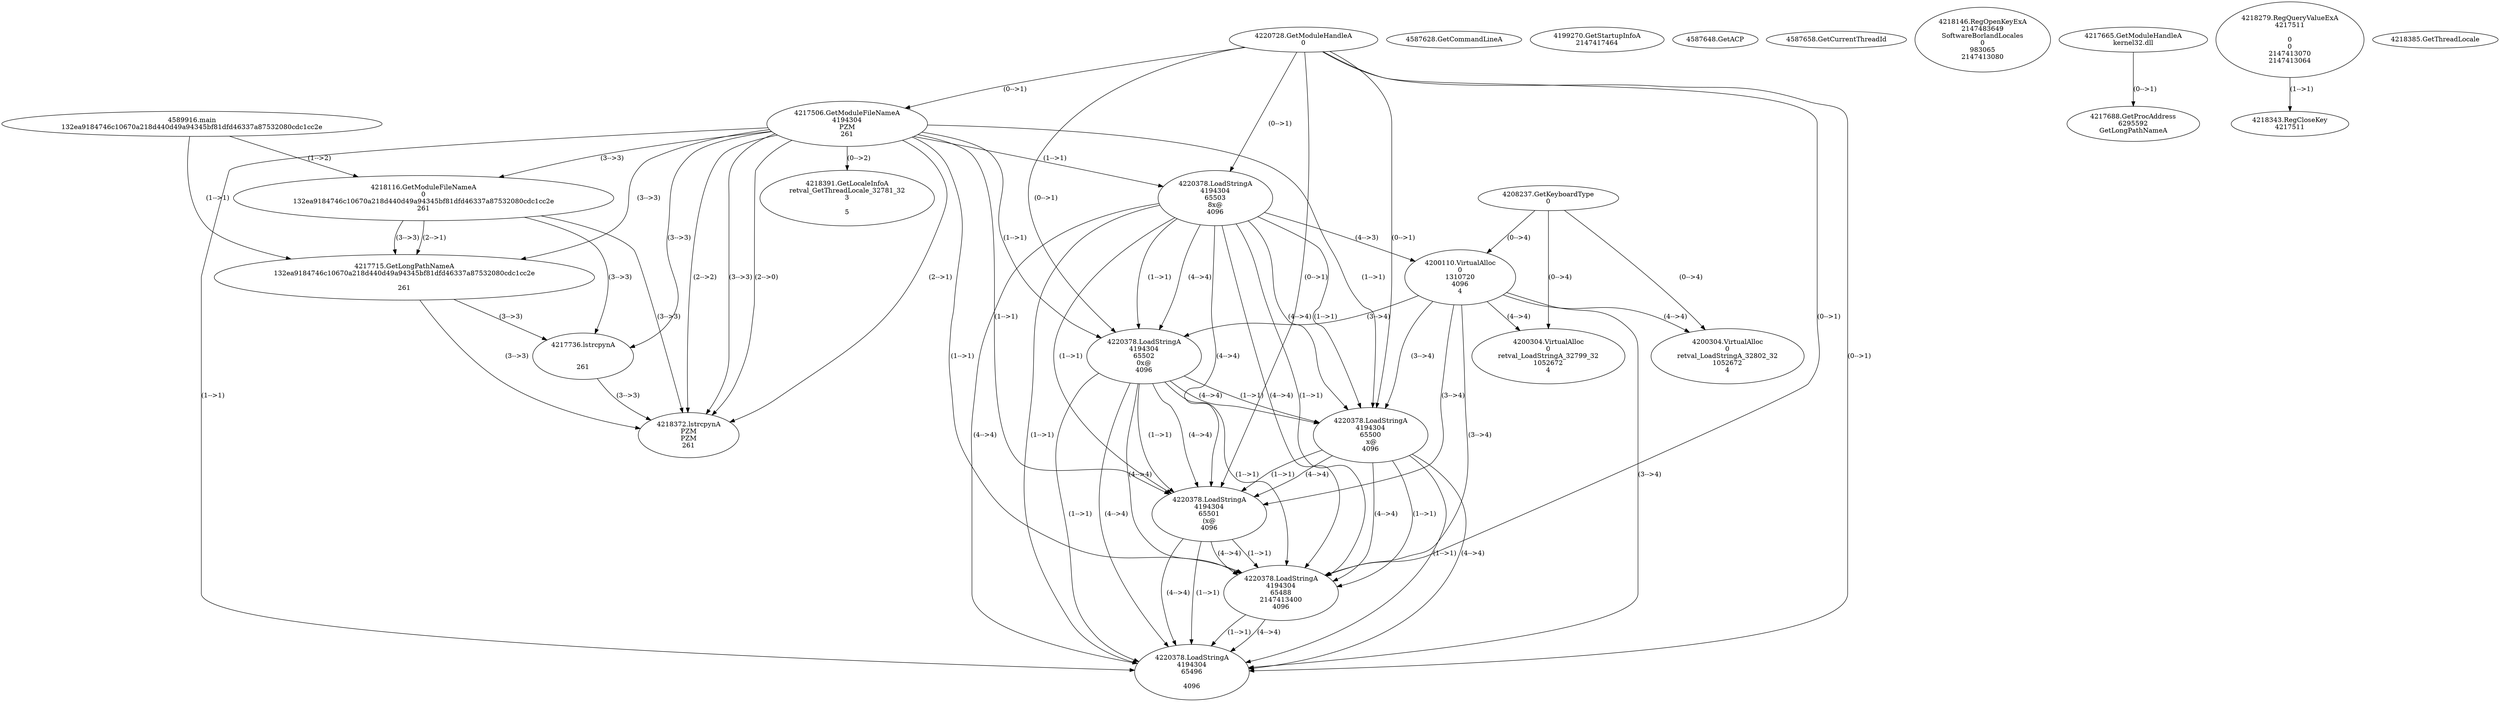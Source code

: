 // Global SCDG with merge call
digraph {
	0 [label="4589916.main
132ea9184746c10670a218d440d49a94345bf81dfd46337a87532080cdc1cc2e"]
	1 [label="4220728.GetModuleHandleA
0"]
	2 [label="4208237.GetKeyboardType
0"]
	3 [label="4587628.GetCommandLineA
"]
	4 [label="4199270.GetStartupInfoA
2147417464"]
	5 [label="4587648.GetACP
"]
	6 [label="4587658.GetCurrentThreadId
"]
	7 [label="4217506.GetModuleFileNameA
4194304
PZM
261"]
	1 -> 7 [label="(0-->1)"]
	8 [label="4218116.GetModuleFileNameA
0
132ea9184746c10670a218d440d49a94345bf81dfd46337a87532080cdc1cc2e
261"]
	0 -> 8 [label="(1-->2)"]
	7 -> 8 [label="(3-->3)"]
	9 [label="4218146.RegOpenKeyExA
2147483649
Software\Borland\Locales
0
983065
2147413080"]
	10 [label="4217665.GetModuleHandleA
kernel32.dll"]
	11 [label="4217688.GetProcAddress
6295592
GetLongPathNameA"]
	10 -> 11 [label="(0-->1)"]
	12 [label="4217715.GetLongPathNameA
132ea9184746c10670a218d440d49a94345bf81dfd46337a87532080cdc1cc2e

261"]
	0 -> 12 [label="(1-->1)"]
	8 -> 12 [label="(2-->1)"]
	7 -> 12 [label="(3-->3)"]
	8 -> 12 [label="(3-->3)"]
	13 [label="4217736.lstrcpynA


261"]
	7 -> 13 [label="(3-->3)"]
	8 -> 13 [label="(3-->3)"]
	12 -> 13 [label="(3-->3)"]
	14 [label="4218279.RegQueryValueExA
4217511

0
0
2147413070
2147413064"]
	15 [label="4218343.RegCloseKey
4217511"]
	14 -> 15 [label="(1-->1)"]
	16 [label="4218372.lstrcpynA
PZM
PZM
261"]
	7 -> 16 [label="(2-->1)"]
	7 -> 16 [label="(2-->2)"]
	7 -> 16 [label="(3-->3)"]
	8 -> 16 [label="(3-->3)"]
	12 -> 16 [label="(3-->3)"]
	13 -> 16 [label="(3-->3)"]
	7 -> 16 [label="(2-->0)"]
	17 [label="4218385.GetThreadLocale
"]
	18 [label="4218391.GetLocaleInfoA
retval_GetThreadLocale_32781_32
3

5"]
	7 -> 18 [label="(0-->2)"]
	19 [label="4220378.LoadStringA
4194304
65503
8x@
4096"]
	1 -> 19 [label="(0-->1)"]
	7 -> 19 [label="(1-->1)"]
	20 [label="4200110.VirtualAlloc
0
1310720
4096
4"]
	19 -> 20 [label="(4-->3)"]
	2 -> 20 [label="(0-->4)"]
	21 [label="4220378.LoadStringA
4194304
65502
0x@
4096"]
	1 -> 21 [label="(0-->1)"]
	7 -> 21 [label="(1-->1)"]
	19 -> 21 [label="(1-->1)"]
	19 -> 21 [label="(4-->4)"]
	20 -> 21 [label="(3-->4)"]
	22 [label="4220378.LoadStringA
4194304
65500
 x@
4096"]
	1 -> 22 [label="(0-->1)"]
	7 -> 22 [label="(1-->1)"]
	19 -> 22 [label="(1-->1)"]
	21 -> 22 [label="(1-->1)"]
	19 -> 22 [label="(4-->4)"]
	20 -> 22 [label="(3-->4)"]
	21 -> 22 [label="(4-->4)"]
	23 [label="4220378.LoadStringA
4194304
65501
(x@
4096"]
	1 -> 23 [label="(0-->1)"]
	7 -> 23 [label="(1-->1)"]
	19 -> 23 [label="(1-->1)"]
	21 -> 23 [label="(1-->1)"]
	22 -> 23 [label="(1-->1)"]
	19 -> 23 [label="(4-->4)"]
	20 -> 23 [label="(3-->4)"]
	21 -> 23 [label="(4-->4)"]
	22 -> 23 [label="(4-->4)"]
	24 [label="4220378.LoadStringA
4194304
65488
2147413400
4096"]
	1 -> 24 [label="(0-->1)"]
	7 -> 24 [label="(1-->1)"]
	19 -> 24 [label="(1-->1)"]
	21 -> 24 [label="(1-->1)"]
	22 -> 24 [label="(1-->1)"]
	23 -> 24 [label="(1-->1)"]
	19 -> 24 [label="(4-->4)"]
	20 -> 24 [label="(3-->4)"]
	21 -> 24 [label="(4-->4)"]
	22 -> 24 [label="(4-->4)"]
	23 -> 24 [label="(4-->4)"]
	25 [label="4200304.VirtualAlloc
0
retval_LoadStringA_32799_32
1052672
4"]
	2 -> 25 [label="(0-->4)"]
	20 -> 25 [label="(4-->4)"]
	26 [label="4220378.LoadStringA
4194304
65496

4096"]
	1 -> 26 [label="(0-->1)"]
	7 -> 26 [label="(1-->1)"]
	19 -> 26 [label="(1-->1)"]
	21 -> 26 [label="(1-->1)"]
	22 -> 26 [label="(1-->1)"]
	23 -> 26 [label="(1-->1)"]
	24 -> 26 [label="(1-->1)"]
	19 -> 26 [label="(4-->4)"]
	20 -> 26 [label="(3-->4)"]
	21 -> 26 [label="(4-->4)"]
	22 -> 26 [label="(4-->4)"]
	23 -> 26 [label="(4-->4)"]
	24 -> 26 [label="(4-->4)"]
	27 [label="4200304.VirtualAlloc
0
retval_LoadStringA_32802_32
1052672
4"]
	2 -> 27 [label="(0-->4)"]
	20 -> 27 [label="(4-->4)"]
}
